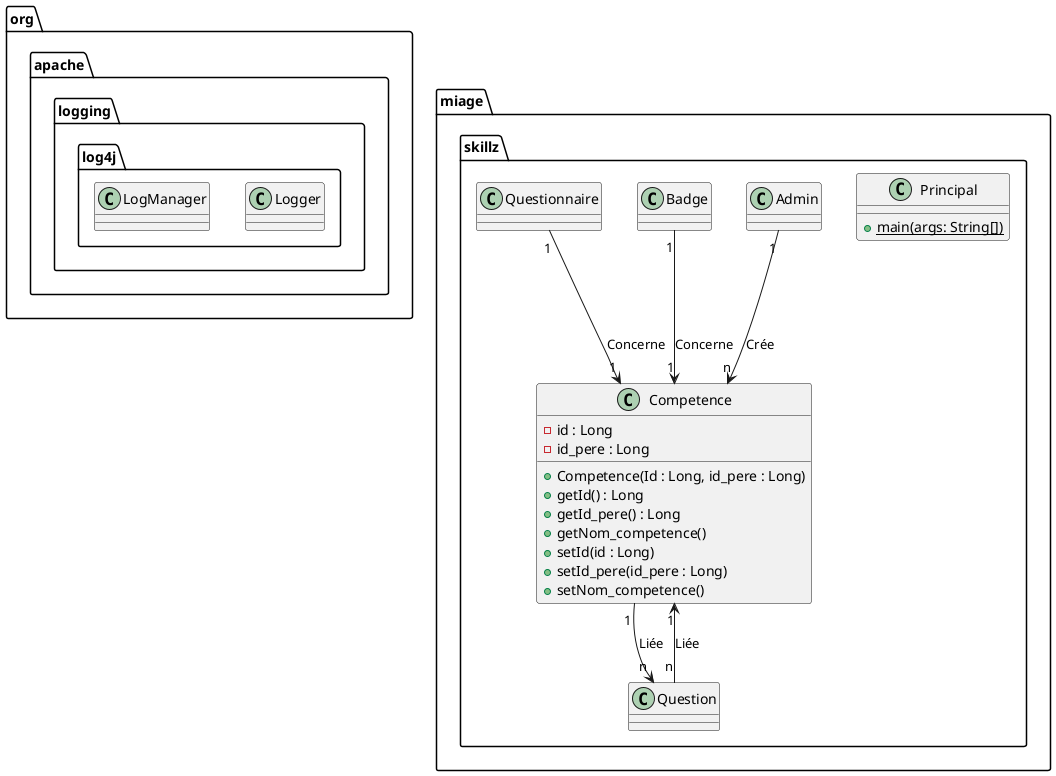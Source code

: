 @startuml model

package org.apache.logging.log4j {
    class Logger
    class LogManager
}

package miage.skillz {

    class Competence {
        - id : Long
        - id_pere : Long
        + Competence(Id : Long, id_pere : Long)
        + getId() : Long
        + getId_pere() : Long
        + getNom_competence()
        + setId(id : Long)
        + setId_pere(id_pere : Long)
        + setNom_competence()
    }

    class Principal {
        + {static} main(args: String[])
    }

    Competence "1" --> "n" Question  : Liée
    Question "n" --> "1" Competence : Liée
    Admin "1" --> "n" Competence : Crée
    Badge "1" --> "1" Competence : Concerne
    Questionnaire "1" --> "1" Competence : Concerne



}

@enduml